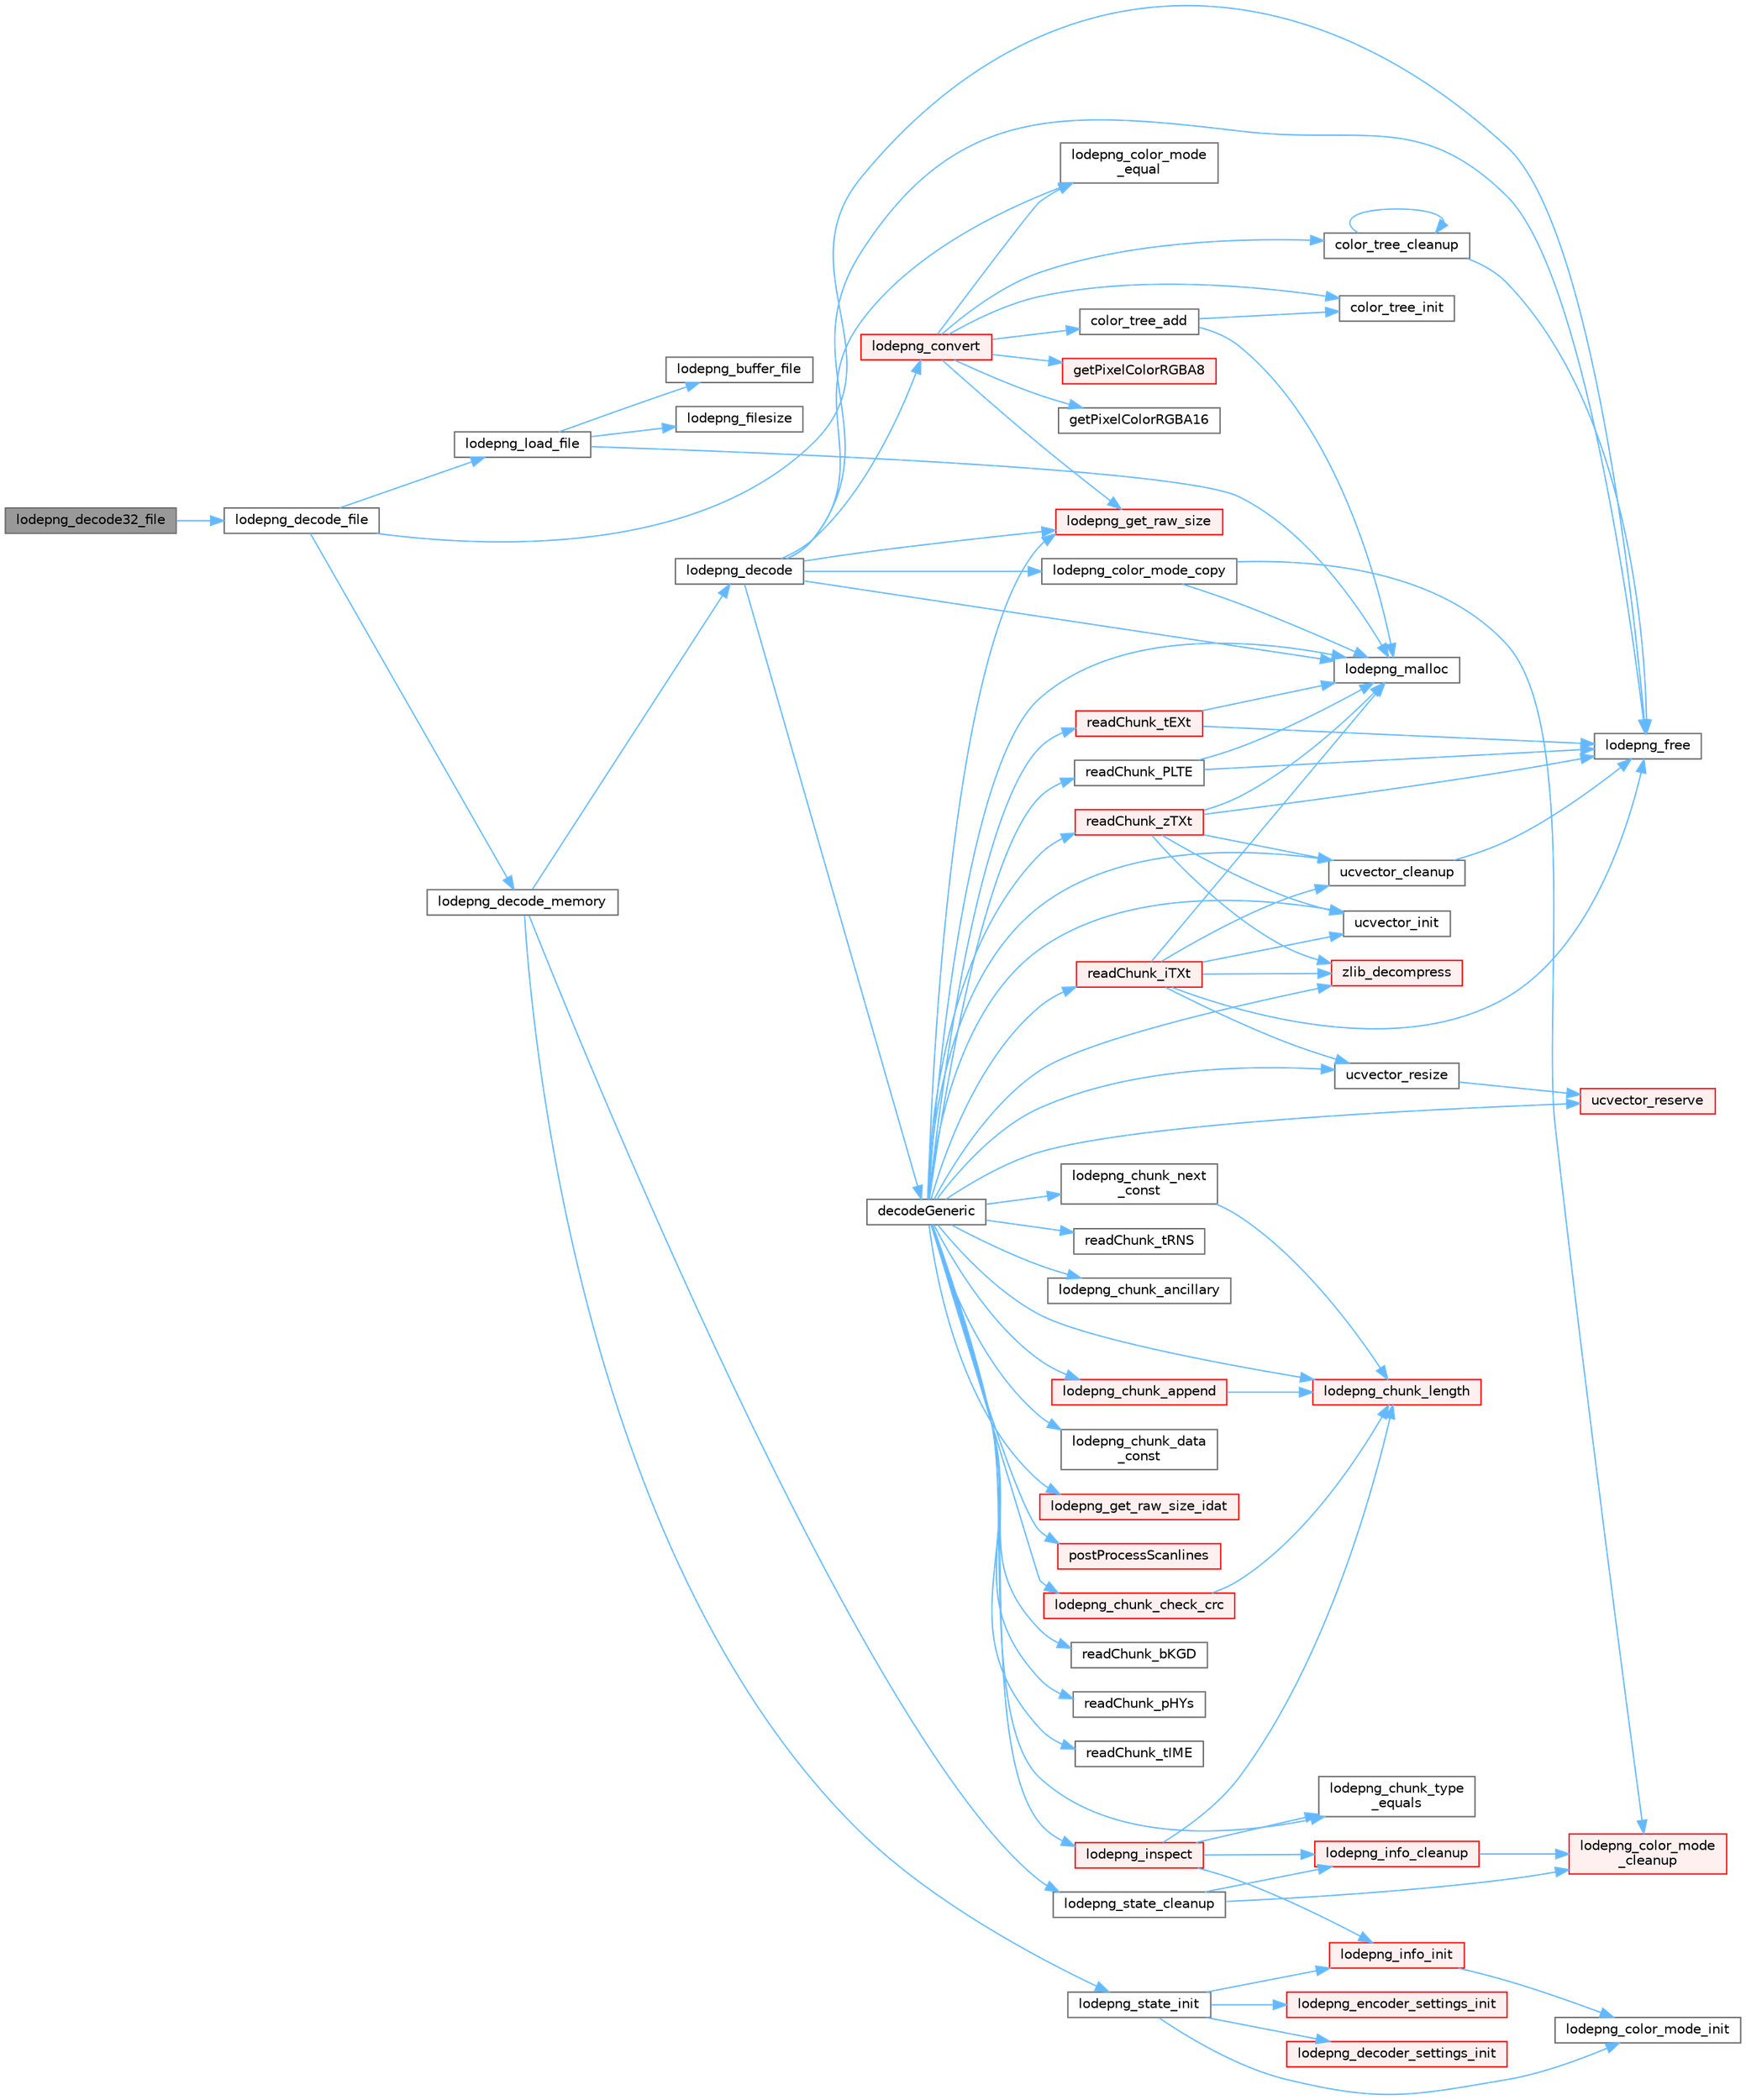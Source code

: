 digraph "lodepng_decode32_file"
{
 // LATEX_PDF_SIZE
  bgcolor="transparent";
  edge [fontname=Helvetica,fontsize=10,labelfontname=Helvetica,labelfontsize=10];
  node [fontname=Helvetica,fontsize=10,shape=box,height=0.2,width=0.4];
  rankdir="LR";
  Node1 [id="Node000001",label="lodepng_decode32_file",height=0.2,width=0.4,color="gray40", fillcolor="grey60", style="filled", fontcolor="black",tooltip=" "];
  Node1 -> Node2 [id="edge1_Node000001_Node000002",color="steelblue1",style="solid",tooltip=" "];
  Node2 [id="Node000002",label="lodepng_decode_file",height=0.2,width=0.4,color="grey40", fillcolor="white", style="filled",URL="$lodepng_8cpp.html#a6eec335315ecb6182292ebd37ef02b4a",tooltip=" "];
  Node2 -> Node3 [id="edge2_Node000002_Node000003",color="steelblue1",style="solid",tooltip=" "];
  Node3 [id="Node000003",label="lodepng_decode_memory",height=0.2,width=0.4,color="grey40", fillcolor="white", style="filled",URL="$lodepng_8cpp.html#a623138ad43ce7eae0346e4324ba1f14e",tooltip=" "];
  Node3 -> Node4 [id="edge3_Node000003_Node000004",color="steelblue1",style="solid",tooltip=" "];
  Node4 [id="Node000004",label="lodepng_decode",height=0.2,width=0.4,color="grey40", fillcolor="white", style="filled",URL="$lodepng_8cpp.html#a70adabd588a9a27dcc9eb4322f6c3b3f",tooltip=" "];
  Node4 -> Node5 [id="edge4_Node000004_Node000005",color="steelblue1",style="solid",tooltip=" "];
  Node5 [id="Node000005",label="decodeGeneric",height=0.2,width=0.4,color="grey40", fillcolor="white", style="filled",URL="$lodepng_8cpp.html#a8a00ea9640614259d37a92c655219554",tooltip=" "];
  Node5 -> Node6 [id="edge5_Node000005_Node000006",color="steelblue1",style="solid",tooltip=" "];
  Node6 [id="Node000006",label="lodepng_chunk_ancillary",height=0.2,width=0.4,color="grey40", fillcolor="white", style="filled",URL="$lodepng_8cpp.html#aabe8616184aa2adaa2a74ad989e6fb41",tooltip=" "];
  Node5 -> Node7 [id="edge6_Node000005_Node000007",color="steelblue1",style="solid",tooltip=" "];
  Node7 [id="Node000007",label="lodepng_chunk_append",height=0.2,width=0.4,color="red", fillcolor="#FFF0F0", style="filled",URL="$lodepng_8cpp.html#a865c89cf0456b876e3bd5698bc910336",tooltip=" "];
  Node7 -> Node8 [id="edge7_Node000007_Node000008",color="steelblue1",style="solid",tooltip=" "];
  Node8 [id="Node000008",label="lodepng_chunk_length",height=0.2,width=0.4,color="red", fillcolor="#FFF0F0", style="filled",URL="$lodepng_8cpp.html#ad52897a6aecee7dde053c468c6bedda2",tooltip=" "];
  Node5 -> Node11 [id="edge8_Node000005_Node000011",color="steelblue1",style="solid",tooltip=" "];
  Node11 [id="Node000011",label="lodepng_chunk_check_crc",height=0.2,width=0.4,color="red", fillcolor="#FFF0F0", style="filled",URL="$lodepng_8cpp.html#a02091d970921c7b94c4e63821785f97a",tooltip=" "];
  Node11 -> Node8 [id="edge9_Node000011_Node000008",color="steelblue1",style="solid",tooltip=" "];
  Node5 -> Node13 [id="edge10_Node000005_Node000013",color="steelblue1",style="solid",tooltip=" "];
  Node13 [id="Node000013",label="lodepng_chunk_data\l_const",height=0.2,width=0.4,color="grey40", fillcolor="white", style="filled",URL="$lodepng_8cpp.html#a5e315b2a33544b8877e432adcc09e8e0",tooltip=" "];
  Node5 -> Node8 [id="edge11_Node000005_Node000008",color="steelblue1",style="solid",tooltip=" "];
  Node5 -> Node14 [id="edge12_Node000005_Node000014",color="steelblue1",style="solid",tooltip=" "];
  Node14 [id="Node000014",label="lodepng_chunk_next\l_const",height=0.2,width=0.4,color="grey40", fillcolor="white", style="filled",URL="$lodepng_8cpp.html#a3a821ed29e172e8f19848408599c75cf",tooltip=" "];
  Node14 -> Node8 [id="edge13_Node000014_Node000008",color="steelblue1",style="solid",tooltip=" "];
  Node5 -> Node15 [id="edge14_Node000005_Node000015",color="steelblue1",style="solid",tooltip=" "];
  Node15 [id="Node000015",label="lodepng_chunk_type\l_equals",height=0.2,width=0.4,color="grey40", fillcolor="white", style="filled",URL="$lodepng_8cpp.html#a5153305d442f8332326ef332316b06be",tooltip=" "];
  Node5 -> Node16 [id="edge15_Node000005_Node000016",color="steelblue1",style="solid",tooltip=" "];
  Node16 [id="Node000016",label="lodepng_get_raw_size",height=0.2,width=0.4,color="red", fillcolor="#FFF0F0", style="filled",URL="$lodepng_8cpp.html#a5861bf2c5a7c8976ea2dd6d21e8d58bd",tooltip=" "];
  Node5 -> Node20 [id="edge16_Node000005_Node000020",color="steelblue1",style="solid",tooltip=" "];
  Node20 [id="Node000020",label="lodepng_get_raw_size_idat",height=0.2,width=0.4,color="red", fillcolor="#FFF0F0", style="filled",URL="$lodepng_8cpp.html#abd86de60af830d70e54ec9d4bd9acb3b",tooltip=" "];
  Node5 -> Node21 [id="edge17_Node000005_Node000021",color="steelblue1",style="solid",tooltip=" "];
  Node21 [id="Node000021",label="lodepng_inspect",height=0.2,width=0.4,color="red", fillcolor="#FFF0F0", style="filled",URL="$lodepng_8cpp.html#a0bee70fa0a93ca4463b35a3ceb9910e3",tooltip=" "];
  Node21 -> Node8 [id="edge18_Node000021_Node000008",color="steelblue1",style="solid",tooltip=" "];
  Node21 -> Node15 [id="edge19_Node000021_Node000015",color="steelblue1",style="solid",tooltip=" "];
  Node21 -> Node23 [id="edge20_Node000021_Node000023",color="steelblue1",style="solid",tooltip=" "];
  Node23 [id="Node000023",label="lodepng_info_cleanup",height=0.2,width=0.4,color="red", fillcolor="#FFF0F0", style="filled",URL="$lodepng_8cpp.html#ad4b9dc33569e24062e077f5a69ead178",tooltip=" "];
  Node23 -> Node24 [id="edge21_Node000023_Node000024",color="steelblue1",style="solid",tooltip=" "];
  Node24 [id="Node000024",label="lodepng_color_mode\l_cleanup",height=0.2,width=0.4,color="red", fillcolor="#FFF0F0", style="filled",URL="$lodepng_8cpp.html#ab1c7709a984d5842ab314cf5d2dc2dcc",tooltip=" "];
  Node21 -> Node31 [id="edge22_Node000021_Node000031",color="steelblue1",style="solid",tooltip=" "];
  Node31 [id="Node000031",label="lodepng_info_init",height=0.2,width=0.4,color="red", fillcolor="#FFF0F0", style="filled",URL="$lodepng_8cpp.html#ae50c1ddde2fa8004b46da433f3e20974",tooltip=" "];
  Node31 -> Node32 [id="edge23_Node000031_Node000032",color="steelblue1",style="solid",tooltip=" "];
  Node32 [id="Node000032",label="lodepng_color_mode_init",height=0.2,width=0.4,color="grey40", fillcolor="white", style="filled",URL="$lodepng_8cpp.html#a66345d4cdab130c6cbd3166d7a0a5257",tooltip=" "];
  Node5 -> Node36 [id="edge24_Node000005_Node000036",color="steelblue1",style="solid",tooltip=" "];
  Node36 [id="Node000036",label="lodepng_malloc",height=0.2,width=0.4,color="grey40", fillcolor="white", style="filled",URL="$lodepng_8cpp.html#a15c8edd4f42cb9696d8f837113af9d30",tooltip=" "];
  Node5 -> Node37 [id="edge25_Node000005_Node000037",color="steelblue1",style="solid",tooltip=" "];
  Node37 [id="Node000037",label="postProcessScanlines",height=0.2,width=0.4,color="red", fillcolor="#FFF0F0", style="filled",URL="$lodepng_8cpp.html#a0dd02ca1504cab05af1e059978fb5246",tooltip=" "];
  Node5 -> Node47 [id="edge26_Node000005_Node000047",color="steelblue1",style="solid",tooltip=" "];
  Node47 [id="Node000047",label="readChunk_bKGD",height=0.2,width=0.4,color="grey40", fillcolor="white", style="filled",URL="$lodepng_8cpp.html#ae87caf20dd66924a8cdf142e5ab8e7ea",tooltip=" "];
  Node5 -> Node48 [id="edge27_Node000005_Node000048",color="steelblue1",style="solid",tooltip=" "];
  Node48 [id="Node000048",label="readChunk_iTXt",height=0.2,width=0.4,color="red", fillcolor="#FFF0F0", style="filled",URL="$lodepng_8cpp.html#a47a9d1ff468dfbaff7748f017c3d346c",tooltip=" "];
  Node48 -> Node26 [id="edge28_Node000048_Node000026",color="steelblue1",style="solid",tooltip=" "];
  Node26 [id="Node000026",label="lodepng_free",height=0.2,width=0.4,color="grey40", fillcolor="white", style="filled",URL="$lodepng_8cpp.html#a5cabd4078527ba33b78791fac7e8b15c",tooltip=" "];
  Node48 -> Node36 [id="edge29_Node000048_Node000036",color="steelblue1",style="solid",tooltip=" "];
  Node48 -> Node53 [id="edge30_Node000048_Node000053",color="steelblue1",style="solid",tooltip=" "];
  Node53 [id="Node000053",label="ucvector_cleanup",height=0.2,width=0.4,color="grey40", fillcolor="white", style="filled",URL="$lodepng_8cpp.html#ad689bf84470238e26b01524631d778ec",tooltip=" "];
  Node53 -> Node26 [id="edge31_Node000053_Node000026",color="steelblue1",style="solid",tooltip=" "];
  Node48 -> Node54 [id="edge32_Node000048_Node000054",color="steelblue1",style="solid",tooltip=" "];
  Node54 [id="Node000054",label="ucvector_init",height=0.2,width=0.4,color="grey40", fillcolor="white", style="filled",URL="$lodepng_8cpp.html#a1b58c07819eec4ff7e903138c08eb502",tooltip=" "];
  Node48 -> Node56 [id="edge33_Node000048_Node000056",color="steelblue1",style="solid",tooltip=" "];
  Node56 [id="Node000056",label="ucvector_resize",height=0.2,width=0.4,color="grey40", fillcolor="white", style="filled",URL="$lodepng_8cpp.html#ae4e2da90ae4abb858852f211eb28d622",tooltip=" "];
  Node56 -> Node57 [id="edge34_Node000056_Node000057",color="steelblue1",style="solid",tooltip=" "];
  Node57 [id="Node000057",label="ucvector_reserve",height=0.2,width=0.4,color="red", fillcolor="#FFF0F0", style="filled",URL="$lodepng_8cpp.html#ac03e508691c2826ee4065627465ccb4a",tooltip=" "];
  Node48 -> Node58 [id="edge35_Node000048_Node000058",color="steelblue1",style="solid",tooltip=" "];
  Node58 [id="Node000058",label="zlib_decompress",height=0.2,width=0.4,color="red", fillcolor="#FFF0F0", style="filled",URL="$lodepng_8cpp.html#ae06154c06600720b6c5727ba57519c36",tooltip=" "];
  Node5 -> Node85 [id="edge36_Node000005_Node000085",color="steelblue1",style="solid",tooltip=" "];
  Node85 [id="Node000085",label="readChunk_pHYs",height=0.2,width=0.4,color="grey40", fillcolor="white", style="filled",URL="$lodepng_8cpp.html#af37ead0521e128d15f14e28237a07e91",tooltip=" "];
  Node5 -> Node86 [id="edge37_Node000005_Node000086",color="steelblue1",style="solid",tooltip=" "];
  Node86 [id="Node000086",label="readChunk_PLTE",height=0.2,width=0.4,color="grey40", fillcolor="white", style="filled",URL="$lodepng_8cpp.html#aae793be5b27e93933301f1213967efd5",tooltip=" "];
  Node86 -> Node26 [id="edge38_Node000086_Node000026",color="steelblue1",style="solid",tooltip=" "];
  Node86 -> Node36 [id="edge39_Node000086_Node000036",color="steelblue1",style="solid",tooltip=" "];
  Node5 -> Node87 [id="edge40_Node000005_Node000087",color="steelblue1",style="solid",tooltip=" "];
  Node87 [id="Node000087",label="readChunk_tEXt",height=0.2,width=0.4,color="red", fillcolor="#FFF0F0", style="filled",URL="$lodepng_8cpp.html#a303d52cc646ea50af9c84d18a69033b4",tooltip=" "];
  Node87 -> Node26 [id="edge41_Node000087_Node000026",color="steelblue1",style="solid",tooltip=" "];
  Node87 -> Node36 [id="edge42_Node000087_Node000036",color="steelblue1",style="solid",tooltip=" "];
  Node5 -> Node89 [id="edge43_Node000005_Node000089",color="steelblue1",style="solid",tooltip=" "];
  Node89 [id="Node000089",label="readChunk_tIME",height=0.2,width=0.4,color="grey40", fillcolor="white", style="filled",URL="$lodepng_8cpp.html#af68e84a1195f275f37e09896985bed96",tooltip=" "];
  Node5 -> Node90 [id="edge44_Node000005_Node000090",color="steelblue1",style="solid",tooltip=" "];
  Node90 [id="Node000090",label="readChunk_tRNS",height=0.2,width=0.4,color="grey40", fillcolor="white", style="filled",URL="$lodepng_8cpp.html#a225d94ed715bb608c813059236fbf72a",tooltip=" "];
  Node5 -> Node91 [id="edge45_Node000005_Node000091",color="steelblue1",style="solid",tooltip=" "];
  Node91 [id="Node000091",label="readChunk_zTXt",height=0.2,width=0.4,color="red", fillcolor="#FFF0F0", style="filled",URL="$lodepng_8cpp.html#a3bb6b3845f0f74daf94074e66af29da1",tooltip=" "];
  Node91 -> Node26 [id="edge46_Node000091_Node000026",color="steelblue1",style="solid",tooltip=" "];
  Node91 -> Node36 [id="edge47_Node000091_Node000036",color="steelblue1",style="solid",tooltip=" "];
  Node91 -> Node53 [id="edge48_Node000091_Node000053",color="steelblue1",style="solid",tooltip=" "];
  Node91 -> Node54 [id="edge49_Node000091_Node000054",color="steelblue1",style="solid",tooltip=" "];
  Node91 -> Node58 [id="edge50_Node000091_Node000058",color="steelblue1",style="solid",tooltip=" "];
  Node5 -> Node53 [id="edge51_Node000005_Node000053",color="steelblue1",style="solid",tooltip=" "];
  Node5 -> Node54 [id="edge52_Node000005_Node000054",color="steelblue1",style="solid",tooltip=" "];
  Node5 -> Node57 [id="edge53_Node000005_Node000057",color="steelblue1",style="solid",tooltip=" "];
  Node5 -> Node56 [id="edge54_Node000005_Node000056",color="steelblue1",style="solid",tooltip=" "];
  Node5 -> Node58 [id="edge55_Node000005_Node000058",color="steelblue1",style="solid",tooltip=" "];
  Node4 -> Node92 [id="edge56_Node000004_Node000092",color="steelblue1",style="solid",tooltip=" "];
  Node92 [id="Node000092",label="lodepng_color_mode_copy",height=0.2,width=0.4,color="grey40", fillcolor="white", style="filled",URL="$lodepng_8cpp.html#a7801819a161b96f65259680126e270f1",tooltip=" "];
  Node92 -> Node24 [id="edge57_Node000092_Node000024",color="steelblue1",style="solid",tooltip=" "];
  Node92 -> Node36 [id="edge58_Node000092_Node000036",color="steelblue1",style="solid",tooltip=" "];
  Node4 -> Node93 [id="edge59_Node000004_Node000093",color="steelblue1",style="solid",tooltip=" "];
  Node93 [id="Node000093",label="lodepng_color_mode\l_equal",height=0.2,width=0.4,color="grey40", fillcolor="white", style="filled",URL="$lodepng_8cpp.html#aa2781df4d5704a3daa132056d411dbd5",tooltip=" "];
  Node4 -> Node94 [id="edge60_Node000004_Node000094",color="steelblue1",style="solid",tooltip=" "];
  Node94 [id="Node000094",label="lodepng_convert",height=0.2,width=0.4,color="red", fillcolor="#FFF0F0", style="filled",URL="$lodepng_8cpp.html#abd20ba96aa7a2e3d782204c604baab09",tooltip=" "];
  Node94 -> Node95 [id="edge61_Node000094_Node000095",color="steelblue1",style="solid",tooltip=" "];
  Node95 [id="Node000095",label="color_tree_add",height=0.2,width=0.4,color="grey40", fillcolor="white", style="filled",URL="$lodepng_8cpp.html#aa46975c6bbcf93a68f6b62253f3caf1e",tooltip=" "];
  Node95 -> Node96 [id="edge62_Node000095_Node000096",color="steelblue1",style="solid",tooltip=" "];
  Node96 [id="Node000096",label="color_tree_init",height=0.2,width=0.4,color="grey40", fillcolor="white", style="filled",URL="$lodepng_8cpp.html#aa74699e8ee61d176da398bb2e3b90bb2",tooltip=" "];
  Node95 -> Node36 [id="edge63_Node000095_Node000036",color="steelblue1",style="solid",tooltip=" "];
  Node94 -> Node97 [id="edge64_Node000094_Node000097",color="steelblue1",style="solid",tooltip=" "];
  Node97 [id="Node000097",label="color_tree_cleanup",height=0.2,width=0.4,color="grey40", fillcolor="white", style="filled",URL="$lodepng_8cpp.html#a561706f2a518dd06d27bf0447ea3539d",tooltip=" "];
  Node97 -> Node97 [id="edge65_Node000097_Node000097",color="steelblue1",style="solid",tooltip=" "];
  Node97 -> Node26 [id="edge66_Node000097_Node000026",color="steelblue1",style="solid",tooltip=" "];
  Node94 -> Node96 [id="edge67_Node000094_Node000096",color="steelblue1",style="solid",tooltip=" "];
  Node94 -> Node98 [id="edge68_Node000094_Node000098",color="steelblue1",style="solid",tooltip=" "];
  Node98 [id="Node000098",label="getPixelColorRGBA16",height=0.2,width=0.4,color="grey40", fillcolor="white", style="filled",URL="$lodepng_8cpp.html#af0ee0fdc57a1031dbd0f003255e40993",tooltip=" "];
  Node94 -> Node99 [id="edge69_Node000094_Node000099",color="steelblue1",style="solid",tooltip=" "];
  Node99 [id="Node000099",label="getPixelColorRGBA8",height=0.2,width=0.4,color="red", fillcolor="#FFF0F0", style="filled",URL="$lodepng_8cpp.html#a42d17731df8bbf57cdc0979b54586940",tooltip=" "];
  Node94 -> Node93 [id="edge70_Node000094_Node000093",color="steelblue1",style="solid",tooltip=" "];
  Node94 -> Node16 [id="edge71_Node000094_Node000016",color="steelblue1",style="solid",tooltip=" "];
  Node4 -> Node26 [id="edge72_Node000004_Node000026",color="steelblue1",style="solid",tooltip=" "];
  Node4 -> Node16 [id="edge73_Node000004_Node000016",color="steelblue1",style="solid",tooltip=" "];
  Node4 -> Node36 [id="edge74_Node000004_Node000036",color="steelblue1",style="solid",tooltip=" "];
  Node3 -> Node106 [id="edge75_Node000003_Node000106",color="steelblue1",style="solid",tooltip=" "];
  Node106 [id="Node000106",label="lodepng_state_cleanup",height=0.2,width=0.4,color="grey40", fillcolor="white", style="filled",URL="$lodepng_8cpp.html#a74109bf9860e2eb4bfa872ab8cf0f000",tooltip=" "];
  Node106 -> Node24 [id="edge76_Node000106_Node000024",color="steelblue1",style="solid",tooltip=" "];
  Node106 -> Node23 [id="edge77_Node000106_Node000023",color="steelblue1",style="solid",tooltip=" "];
  Node3 -> Node107 [id="edge78_Node000003_Node000107",color="steelblue1",style="solid",tooltip=" "];
  Node107 [id="Node000107",label="lodepng_state_init",height=0.2,width=0.4,color="grey40", fillcolor="white", style="filled",URL="$lodepng_8cpp.html#ae3ee1eb944467fbbc1cf939328dd6a57",tooltip=" "];
  Node107 -> Node32 [id="edge79_Node000107_Node000032",color="steelblue1",style="solid",tooltip=" "];
  Node107 -> Node108 [id="edge80_Node000107_Node000108",color="steelblue1",style="solid",tooltip=" "];
  Node108 [id="Node000108",label="lodepng_decoder_settings_init",height=0.2,width=0.4,color="red", fillcolor="#FFF0F0", style="filled",URL="$lodepng_8cpp.html#a9220280c647e2a90a9b05d20038f1c6d",tooltip=" "];
  Node107 -> Node110 [id="edge81_Node000107_Node000110",color="steelblue1",style="solid",tooltip=" "];
  Node110 [id="Node000110",label="lodepng_encoder_settings_init",height=0.2,width=0.4,color="red", fillcolor="#FFF0F0", style="filled",URL="$lodepng_8cpp.html#a874763ad14a0c84d41d0819212407a5a",tooltip=" "];
  Node107 -> Node31 [id="edge82_Node000107_Node000031",color="steelblue1",style="solid",tooltip=" "];
  Node2 -> Node26 [id="edge83_Node000002_Node000026",color="steelblue1",style="solid",tooltip=" "];
  Node2 -> Node112 [id="edge84_Node000002_Node000112",color="steelblue1",style="solid",tooltip=" "];
  Node112 [id="Node000112",label="lodepng_load_file",height=0.2,width=0.4,color="grey40", fillcolor="white", style="filled",URL="$lodepng_8cpp.html#af0b16abca7a6a20ff4980e9f04374c90",tooltip=" "];
  Node112 -> Node113 [id="edge85_Node000112_Node000113",color="steelblue1",style="solid",tooltip=" "];
  Node113 [id="Node000113",label="lodepng_buffer_file",height=0.2,width=0.4,color="grey40", fillcolor="white", style="filled",URL="$lodepng_8cpp.html#a5cd49496bc6239b558f27365821e1603",tooltip=" "];
  Node112 -> Node114 [id="edge86_Node000112_Node000114",color="steelblue1",style="solid",tooltip=" "];
  Node114 [id="Node000114",label="lodepng_filesize",height=0.2,width=0.4,color="grey40", fillcolor="white", style="filled",URL="$lodepng_8cpp.html#aca73bd5f7496571e2c59a58a708c4de5",tooltip=" "];
  Node112 -> Node36 [id="edge87_Node000112_Node000036",color="steelblue1",style="solid",tooltip=" "];
}
